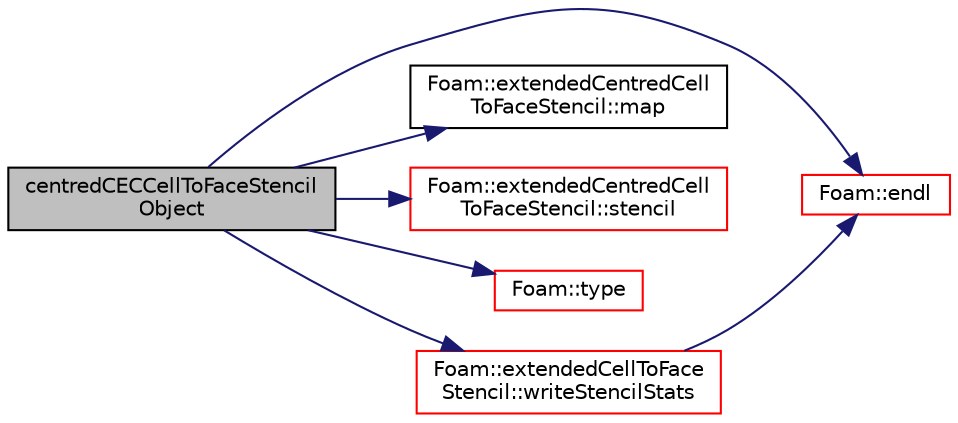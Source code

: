 digraph "centredCECCellToFaceStencilObject"
{
  bgcolor="transparent";
  edge [fontname="Helvetica",fontsize="10",labelfontname="Helvetica",labelfontsize="10"];
  node [fontname="Helvetica",fontsize="10",shape=record];
  rankdir="LR";
  Node1 [label="centredCECCellToFaceStencil\lObject",height=0.2,width=0.4,color="black", fillcolor="grey75", style="filled", fontcolor="black"];
  Node1 -> Node2 [color="midnightblue",fontsize="10",style="solid",fontname="Helvetica"];
  Node2 [label="Foam::endl",height=0.2,width=0.4,color="red",URL="$a10979.html#a2db8fe02a0d3909e9351bb4275b23ce4",tooltip="Add newline and flush stream. "];
  Node1 -> Node3 [color="midnightblue",fontsize="10",style="solid",fontname="Helvetica"];
  Node3 [label="Foam::extendedCentredCell\lToFaceStencil::map",height=0.2,width=0.4,color="black",URL="$a00707.html#ac2f38d8ae12ea9c1897269e957494bd7",tooltip="Return reference to the parallel distribution map. "];
  Node1 -> Node4 [color="midnightblue",fontsize="10",style="solid",fontname="Helvetica"];
  Node4 [label="Foam::extendedCentredCell\lToFaceStencil::stencil",height=0.2,width=0.4,color="red",URL="$a00707.html#af77a68b26ffa11db646582041c25e692",tooltip="Return reference to the stencil. "];
  Node1 -> Node5 [color="midnightblue",fontsize="10",style="solid",fontname="Helvetica"];
  Node5 [label="Foam::type",height=0.2,width=0.4,color="red",URL="$a10979.html#aec48583af672626378f501eb9fc32cd1",tooltip="Return the file type: DIRECTORY or FILE. "];
  Node1 -> Node6 [color="midnightblue",fontsize="10",style="solid",fontname="Helvetica"];
  Node6 [label="Foam::extendedCellToFace\lStencil::writeStencilStats",height=0.2,width=0.4,color="red",URL="$a00705.html#a806d1632a9bcbd268b64e4bf3b6e3c7d",tooltip="Write some statistics about stencil. "];
  Node6 -> Node2 [color="midnightblue",fontsize="10",style="solid",fontname="Helvetica"];
}
